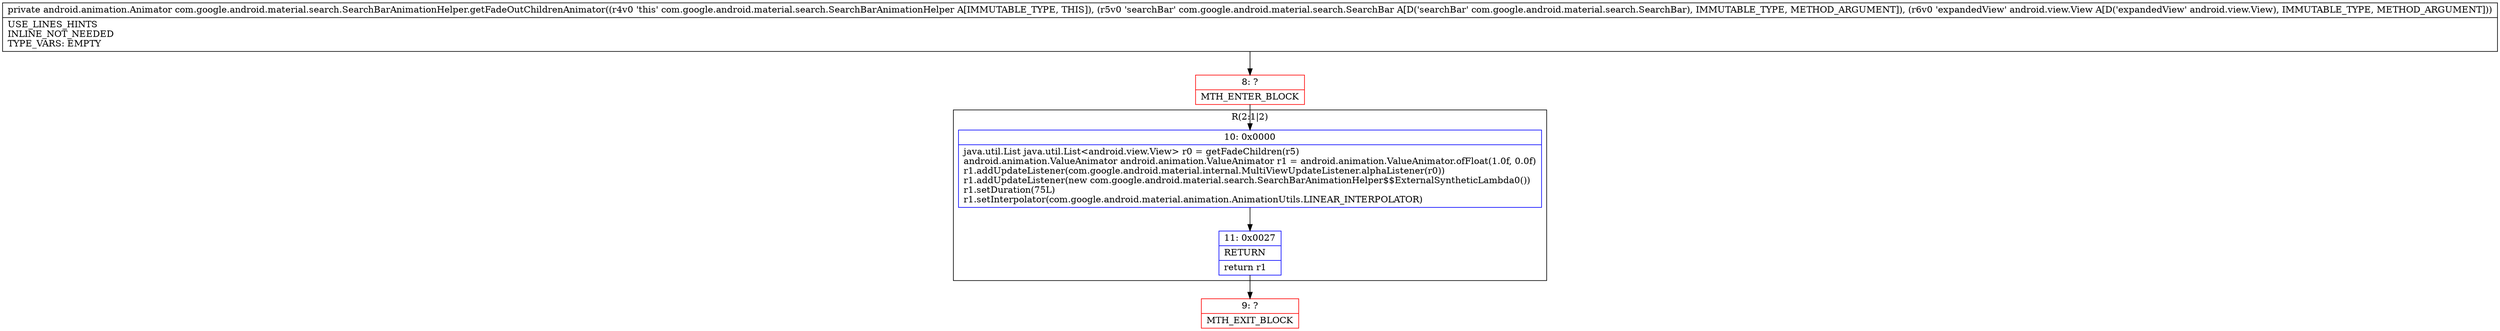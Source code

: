 digraph "CFG forcom.google.android.material.search.SearchBarAnimationHelper.getFadeOutChildrenAnimator(Lcom\/google\/android\/material\/search\/SearchBar;Landroid\/view\/View;)Landroid\/animation\/Animator;" {
subgraph cluster_Region_376764234 {
label = "R(2:1|2)";
node [shape=record,color=blue];
Node_10 [shape=record,label="{10\:\ 0x0000|java.util.List java.util.List\<android.view.View\> r0 = getFadeChildren(r5)\landroid.animation.ValueAnimator android.animation.ValueAnimator r1 = android.animation.ValueAnimator.ofFloat(1.0f, 0.0f)\lr1.addUpdateListener(com.google.android.material.internal.MultiViewUpdateListener.alphaListener(r0))\lr1.addUpdateListener(new com.google.android.material.search.SearchBarAnimationHelper$$ExternalSyntheticLambda0())\lr1.setDuration(75L)\lr1.setInterpolator(com.google.android.material.animation.AnimationUtils.LINEAR_INTERPOLATOR)\l}"];
Node_11 [shape=record,label="{11\:\ 0x0027|RETURN\l|return r1\l}"];
}
Node_8 [shape=record,color=red,label="{8\:\ ?|MTH_ENTER_BLOCK\l}"];
Node_9 [shape=record,color=red,label="{9\:\ ?|MTH_EXIT_BLOCK\l}"];
MethodNode[shape=record,label="{private android.animation.Animator com.google.android.material.search.SearchBarAnimationHelper.getFadeOutChildrenAnimator((r4v0 'this' com.google.android.material.search.SearchBarAnimationHelper A[IMMUTABLE_TYPE, THIS]), (r5v0 'searchBar' com.google.android.material.search.SearchBar A[D('searchBar' com.google.android.material.search.SearchBar), IMMUTABLE_TYPE, METHOD_ARGUMENT]), (r6v0 'expandedView' android.view.View A[D('expandedView' android.view.View), IMMUTABLE_TYPE, METHOD_ARGUMENT]))  | USE_LINES_HINTS\lINLINE_NOT_NEEDED\lTYPE_VARS: EMPTY\l}"];
MethodNode -> Node_8;Node_10 -> Node_11;
Node_11 -> Node_9;
Node_8 -> Node_10;
}

